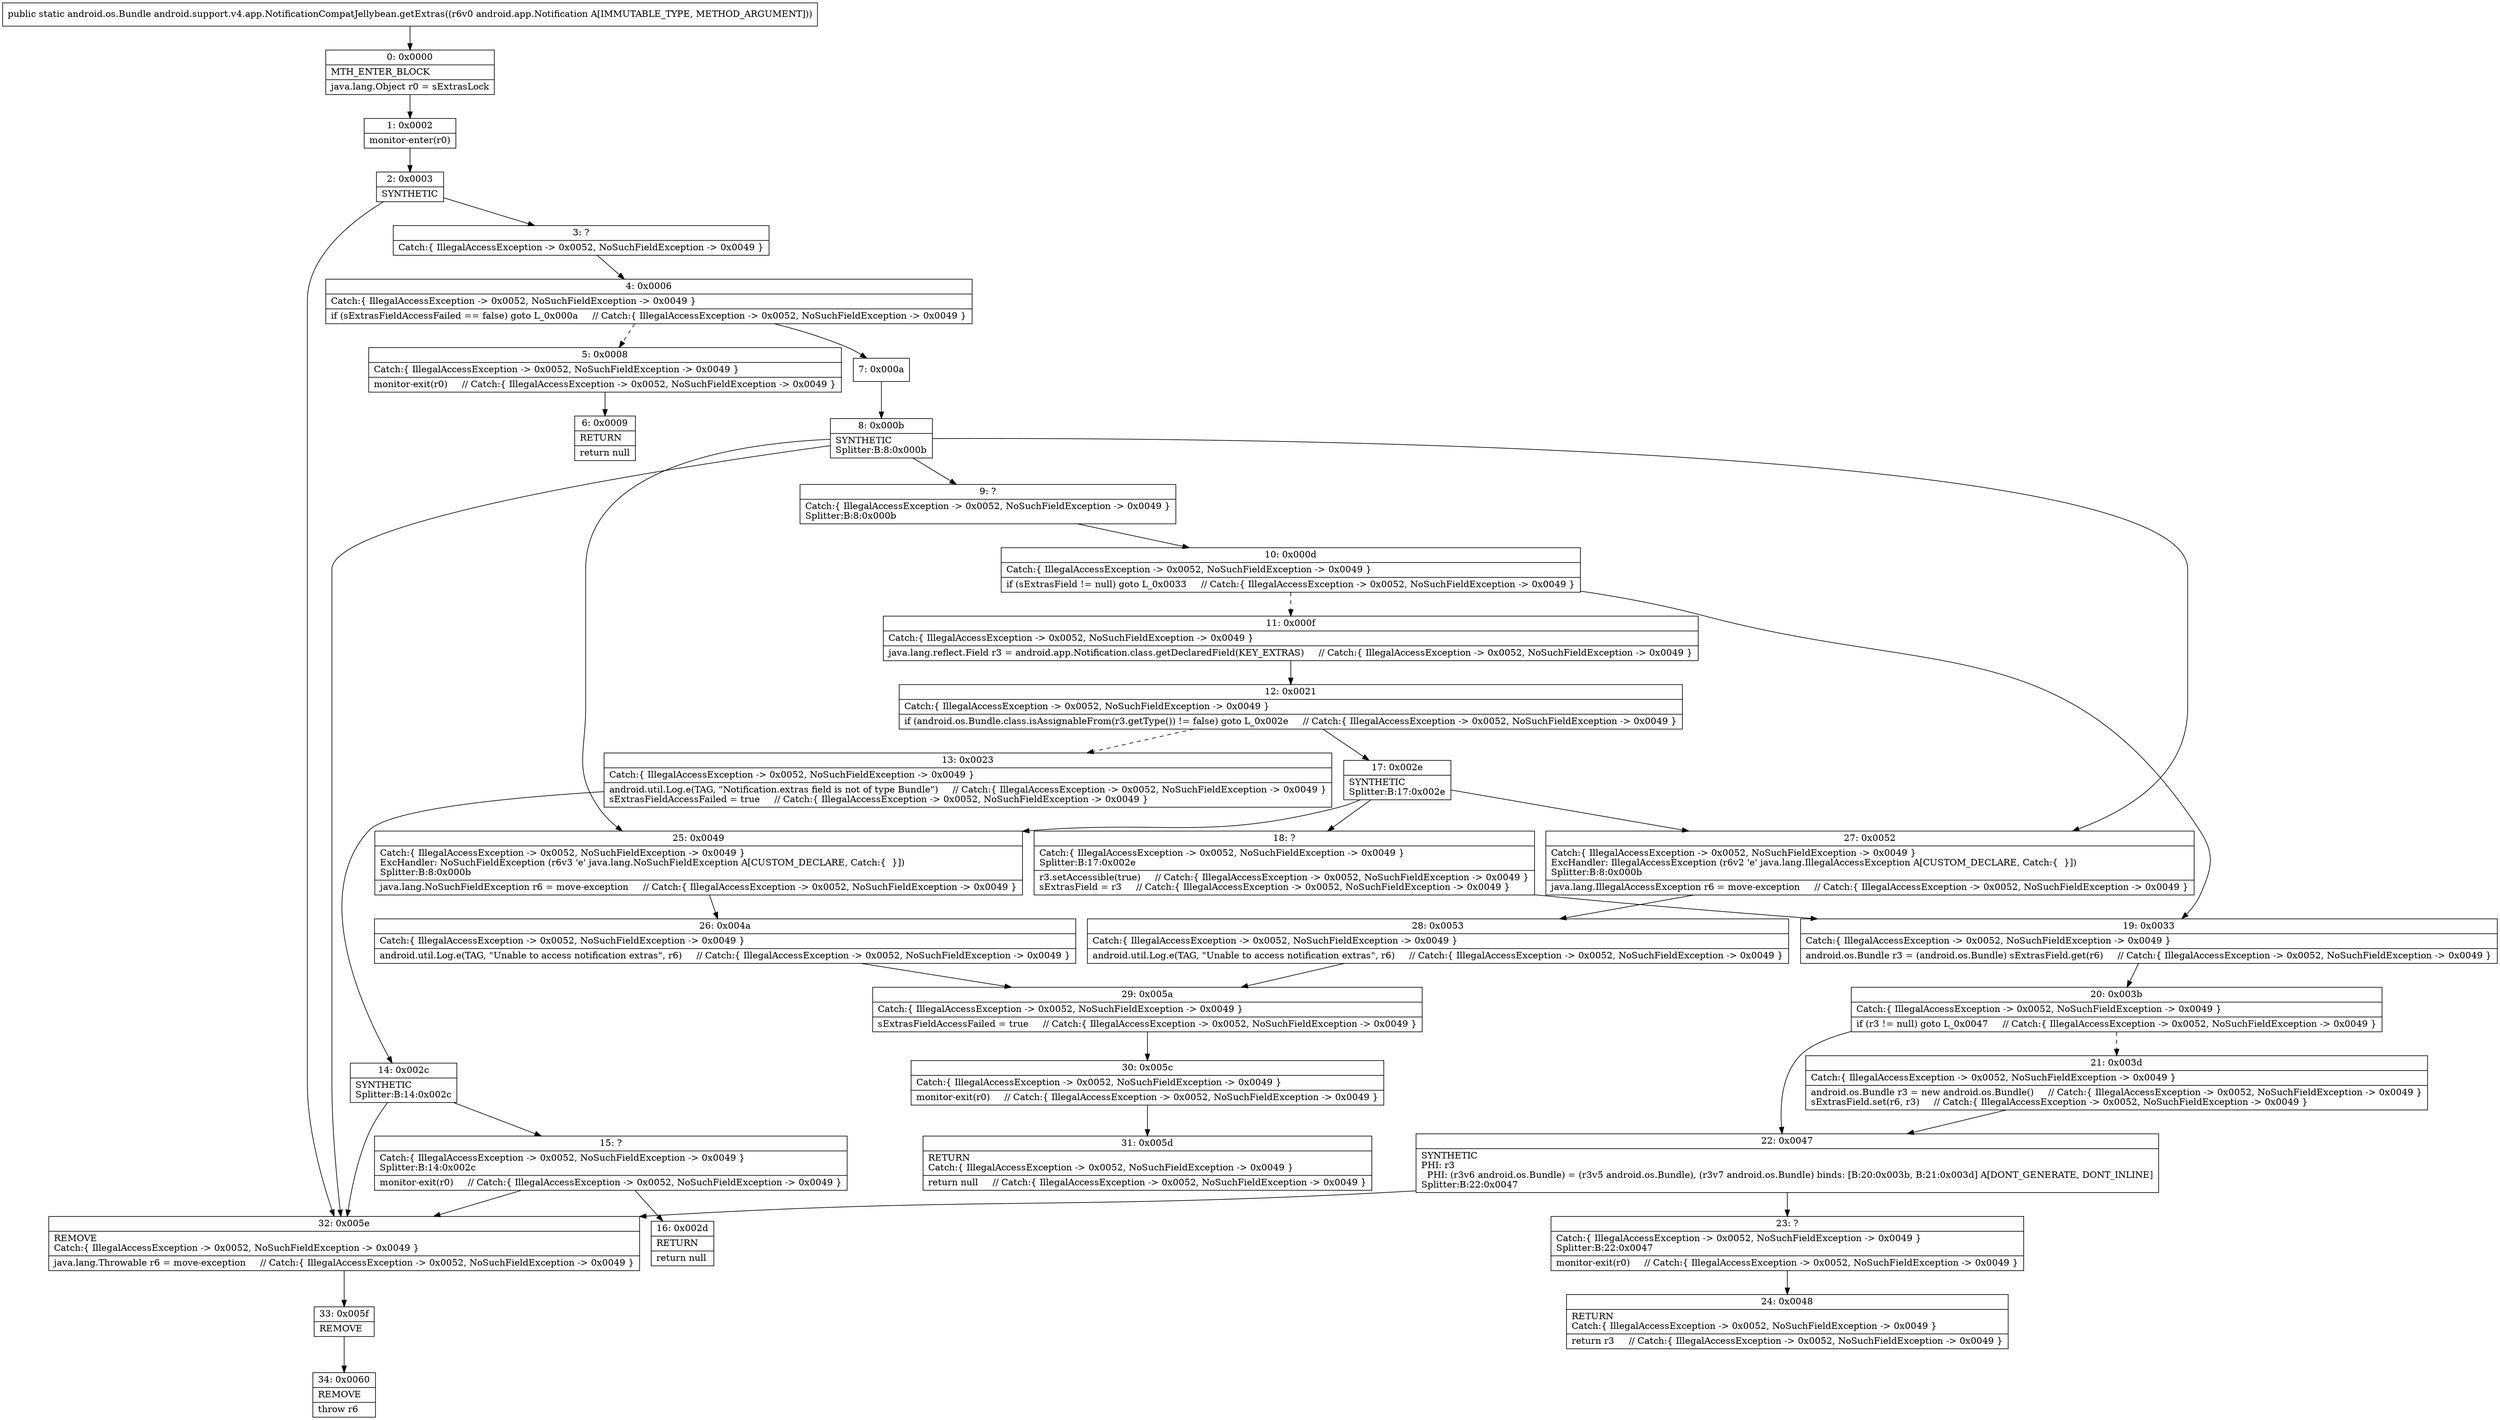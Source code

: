 digraph "CFG forandroid.support.v4.app.NotificationCompatJellybean.getExtras(Landroid\/app\/Notification;)Landroid\/os\/Bundle;" {
Node_0 [shape=record,label="{0\:\ 0x0000|MTH_ENTER_BLOCK\l|java.lang.Object r0 = sExtrasLock\l}"];
Node_1 [shape=record,label="{1\:\ 0x0002|monitor\-enter(r0)\l}"];
Node_2 [shape=record,label="{2\:\ 0x0003|SYNTHETIC\l}"];
Node_3 [shape=record,label="{3\:\ ?|Catch:\{ IllegalAccessException \-\> 0x0052, NoSuchFieldException \-\> 0x0049 \}\l}"];
Node_4 [shape=record,label="{4\:\ 0x0006|Catch:\{ IllegalAccessException \-\> 0x0052, NoSuchFieldException \-\> 0x0049 \}\l|if (sExtrasFieldAccessFailed == false) goto L_0x000a     \/\/ Catch:\{ IllegalAccessException \-\> 0x0052, NoSuchFieldException \-\> 0x0049 \}\l}"];
Node_5 [shape=record,label="{5\:\ 0x0008|Catch:\{ IllegalAccessException \-\> 0x0052, NoSuchFieldException \-\> 0x0049 \}\l|monitor\-exit(r0)     \/\/ Catch:\{ IllegalAccessException \-\> 0x0052, NoSuchFieldException \-\> 0x0049 \}\l}"];
Node_6 [shape=record,label="{6\:\ 0x0009|RETURN\l|return null\l}"];
Node_7 [shape=record,label="{7\:\ 0x000a}"];
Node_8 [shape=record,label="{8\:\ 0x000b|SYNTHETIC\lSplitter:B:8:0x000b\l}"];
Node_9 [shape=record,label="{9\:\ ?|Catch:\{ IllegalAccessException \-\> 0x0052, NoSuchFieldException \-\> 0x0049 \}\lSplitter:B:8:0x000b\l}"];
Node_10 [shape=record,label="{10\:\ 0x000d|Catch:\{ IllegalAccessException \-\> 0x0052, NoSuchFieldException \-\> 0x0049 \}\l|if (sExtrasField != null) goto L_0x0033     \/\/ Catch:\{ IllegalAccessException \-\> 0x0052, NoSuchFieldException \-\> 0x0049 \}\l}"];
Node_11 [shape=record,label="{11\:\ 0x000f|Catch:\{ IllegalAccessException \-\> 0x0052, NoSuchFieldException \-\> 0x0049 \}\l|java.lang.reflect.Field r3 = android.app.Notification.class.getDeclaredField(KEY_EXTRAS)     \/\/ Catch:\{ IllegalAccessException \-\> 0x0052, NoSuchFieldException \-\> 0x0049 \}\l}"];
Node_12 [shape=record,label="{12\:\ 0x0021|Catch:\{ IllegalAccessException \-\> 0x0052, NoSuchFieldException \-\> 0x0049 \}\l|if (android.os.Bundle.class.isAssignableFrom(r3.getType()) != false) goto L_0x002e     \/\/ Catch:\{ IllegalAccessException \-\> 0x0052, NoSuchFieldException \-\> 0x0049 \}\l}"];
Node_13 [shape=record,label="{13\:\ 0x0023|Catch:\{ IllegalAccessException \-\> 0x0052, NoSuchFieldException \-\> 0x0049 \}\l|android.util.Log.e(TAG, \"Notification.extras field is not of type Bundle\")     \/\/ Catch:\{ IllegalAccessException \-\> 0x0052, NoSuchFieldException \-\> 0x0049 \}\lsExtrasFieldAccessFailed = true     \/\/ Catch:\{ IllegalAccessException \-\> 0x0052, NoSuchFieldException \-\> 0x0049 \}\l}"];
Node_14 [shape=record,label="{14\:\ 0x002c|SYNTHETIC\lSplitter:B:14:0x002c\l}"];
Node_15 [shape=record,label="{15\:\ ?|Catch:\{ IllegalAccessException \-\> 0x0052, NoSuchFieldException \-\> 0x0049 \}\lSplitter:B:14:0x002c\l|monitor\-exit(r0)     \/\/ Catch:\{ IllegalAccessException \-\> 0x0052, NoSuchFieldException \-\> 0x0049 \}\l}"];
Node_16 [shape=record,label="{16\:\ 0x002d|RETURN\l|return null\l}"];
Node_17 [shape=record,label="{17\:\ 0x002e|SYNTHETIC\lSplitter:B:17:0x002e\l}"];
Node_18 [shape=record,label="{18\:\ ?|Catch:\{ IllegalAccessException \-\> 0x0052, NoSuchFieldException \-\> 0x0049 \}\lSplitter:B:17:0x002e\l|r3.setAccessible(true)     \/\/ Catch:\{ IllegalAccessException \-\> 0x0052, NoSuchFieldException \-\> 0x0049 \}\lsExtrasField = r3     \/\/ Catch:\{ IllegalAccessException \-\> 0x0052, NoSuchFieldException \-\> 0x0049 \}\l}"];
Node_19 [shape=record,label="{19\:\ 0x0033|Catch:\{ IllegalAccessException \-\> 0x0052, NoSuchFieldException \-\> 0x0049 \}\l|android.os.Bundle r3 = (android.os.Bundle) sExtrasField.get(r6)     \/\/ Catch:\{ IllegalAccessException \-\> 0x0052, NoSuchFieldException \-\> 0x0049 \}\l}"];
Node_20 [shape=record,label="{20\:\ 0x003b|Catch:\{ IllegalAccessException \-\> 0x0052, NoSuchFieldException \-\> 0x0049 \}\l|if (r3 != null) goto L_0x0047     \/\/ Catch:\{ IllegalAccessException \-\> 0x0052, NoSuchFieldException \-\> 0x0049 \}\l}"];
Node_21 [shape=record,label="{21\:\ 0x003d|Catch:\{ IllegalAccessException \-\> 0x0052, NoSuchFieldException \-\> 0x0049 \}\l|android.os.Bundle r3 = new android.os.Bundle()     \/\/ Catch:\{ IllegalAccessException \-\> 0x0052, NoSuchFieldException \-\> 0x0049 \}\lsExtrasField.set(r6, r3)     \/\/ Catch:\{ IllegalAccessException \-\> 0x0052, NoSuchFieldException \-\> 0x0049 \}\l}"];
Node_22 [shape=record,label="{22\:\ 0x0047|SYNTHETIC\lPHI: r3 \l  PHI: (r3v6 android.os.Bundle) = (r3v5 android.os.Bundle), (r3v7 android.os.Bundle) binds: [B:20:0x003b, B:21:0x003d] A[DONT_GENERATE, DONT_INLINE]\lSplitter:B:22:0x0047\l}"];
Node_23 [shape=record,label="{23\:\ ?|Catch:\{ IllegalAccessException \-\> 0x0052, NoSuchFieldException \-\> 0x0049 \}\lSplitter:B:22:0x0047\l|monitor\-exit(r0)     \/\/ Catch:\{ IllegalAccessException \-\> 0x0052, NoSuchFieldException \-\> 0x0049 \}\l}"];
Node_24 [shape=record,label="{24\:\ 0x0048|RETURN\lCatch:\{ IllegalAccessException \-\> 0x0052, NoSuchFieldException \-\> 0x0049 \}\l|return r3     \/\/ Catch:\{ IllegalAccessException \-\> 0x0052, NoSuchFieldException \-\> 0x0049 \}\l}"];
Node_25 [shape=record,label="{25\:\ 0x0049|Catch:\{ IllegalAccessException \-\> 0x0052, NoSuchFieldException \-\> 0x0049 \}\lExcHandler: NoSuchFieldException (r6v3 'e' java.lang.NoSuchFieldException A[CUSTOM_DECLARE, Catch:\{  \}])\lSplitter:B:8:0x000b\l|java.lang.NoSuchFieldException r6 = move\-exception     \/\/ Catch:\{ IllegalAccessException \-\> 0x0052, NoSuchFieldException \-\> 0x0049 \}\l}"];
Node_26 [shape=record,label="{26\:\ 0x004a|Catch:\{ IllegalAccessException \-\> 0x0052, NoSuchFieldException \-\> 0x0049 \}\l|android.util.Log.e(TAG, \"Unable to access notification extras\", r6)     \/\/ Catch:\{ IllegalAccessException \-\> 0x0052, NoSuchFieldException \-\> 0x0049 \}\l}"];
Node_27 [shape=record,label="{27\:\ 0x0052|Catch:\{ IllegalAccessException \-\> 0x0052, NoSuchFieldException \-\> 0x0049 \}\lExcHandler: IllegalAccessException (r6v2 'e' java.lang.IllegalAccessException A[CUSTOM_DECLARE, Catch:\{  \}])\lSplitter:B:8:0x000b\l|java.lang.IllegalAccessException r6 = move\-exception     \/\/ Catch:\{ IllegalAccessException \-\> 0x0052, NoSuchFieldException \-\> 0x0049 \}\l}"];
Node_28 [shape=record,label="{28\:\ 0x0053|Catch:\{ IllegalAccessException \-\> 0x0052, NoSuchFieldException \-\> 0x0049 \}\l|android.util.Log.e(TAG, \"Unable to access notification extras\", r6)     \/\/ Catch:\{ IllegalAccessException \-\> 0x0052, NoSuchFieldException \-\> 0x0049 \}\l}"];
Node_29 [shape=record,label="{29\:\ 0x005a|Catch:\{ IllegalAccessException \-\> 0x0052, NoSuchFieldException \-\> 0x0049 \}\l|sExtrasFieldAccessFailed = true     \/\/ Catch:\{ IllegalAccessException \-\> 0x0052, NoSuchFieldException \-\> 0x0049 \}\l}"];
Node_30 [shape=record,label="{30\:\ 0x005c|Catch:\{ IllegalAccessException \-\> 0x0052, NoSuchFieldException \-\> 0x0049 \}\l|monitor\-exit(r0)     \/\/ Catch:\{ IllegalAccessException \-\> 0x0052, NoSuchFieldException \-\> 0x0049 \}\l}"];
Node_31 [shape=record,label="{31\:\ 0x005d|RETURN\lCatch:\{ IllegalAccessException \-\> 0x0052, NoSuchFieldException \-\> 0x0049 \}\l|return null     \/\/ Catch:\{ IllegalAccessException \-\> 0x0052, NoSuchFieldException \-\> 0x0049 \}\l}"];
Node_32 [shape=record,label="{32\:\ 0x005e|REMOVE\lCatch:\{ IllegalAccessException \-\> 0x0052, NoSuchFieldException \-\> 0x0049 \}\l|java.lang.Throwable r6 = move\-exception     \/\/ Catch:\{ IllegalAccessException \-\> 0x0052, NoSuchFieldException \-\> 0x0049 \}\l}"];
Node_33 [shape=record,label="{33\:\ 0x005f|REMOVE\l}"];
Node_34 [shape=record,label="{34\:\ 0x0060|REMOVE\l|throw r6\l}"];
MethodNode[shape=record,label="{public static android.os.Bundle android.support.v4.app.NotificationCompatJellybean.getExtras((r6v0 android.app.Notification A[IMMUTABLE_TYPE, METHOD_ARGUMENT])) }"];
MethodNode -> Node_0;
Node_0 -> Node_1;
Node_1 -> Node_2;
Node_2 -> Node_3;
Node_2 -> Node_32;
Node_3 -> Node_4;
Node_4 -> Node_5[style=dashed];
Node_4 -> Node_7;
Node_5 -> Node_6;
Node_7 -> Node_8;
Node_8 -> Node_9;
Node_8 -> Node_27;
Node_8 -> Node_25;
Node_8 -> Node_32;
Node_9 -> Node_10;
Node_10 -> Node_11[style=dashed];
Node_10 -> Node_19;
Node_11 -> Node_12;
Node_12 -> Node_13[style=dashed];
Node_12 -> Node_17;
Node_13 -> Node_14;
Node_14 -> Node_15;
Node_14 -> Node_32;
Node_15 -> Node_16;
Node_15 -> Node_32;
Node_17 -> Node_18;
Node_17 -> Node_27;
Node_17 -> Node_25;
Node_18 -> Node_19;
Node_19 -> Node_20;
Node_20 -> Node_21[style=dashed];
Node_20 -> Node_22;
Node_21 -> Node_22;
Node_22 -> Node_23;
Node_22 -> Node_32;
Node_23 -> Node_24;
Node_25 -> Node_26;
Node_26 -> Node_29;
Node_27 -> Node_28;
Node_28 -> Node_29;
Node_29 -> Node_30;
Node_30 -> Node_31;
Node_32 -> Node_33;
Node_33 -> Node_34;
}

